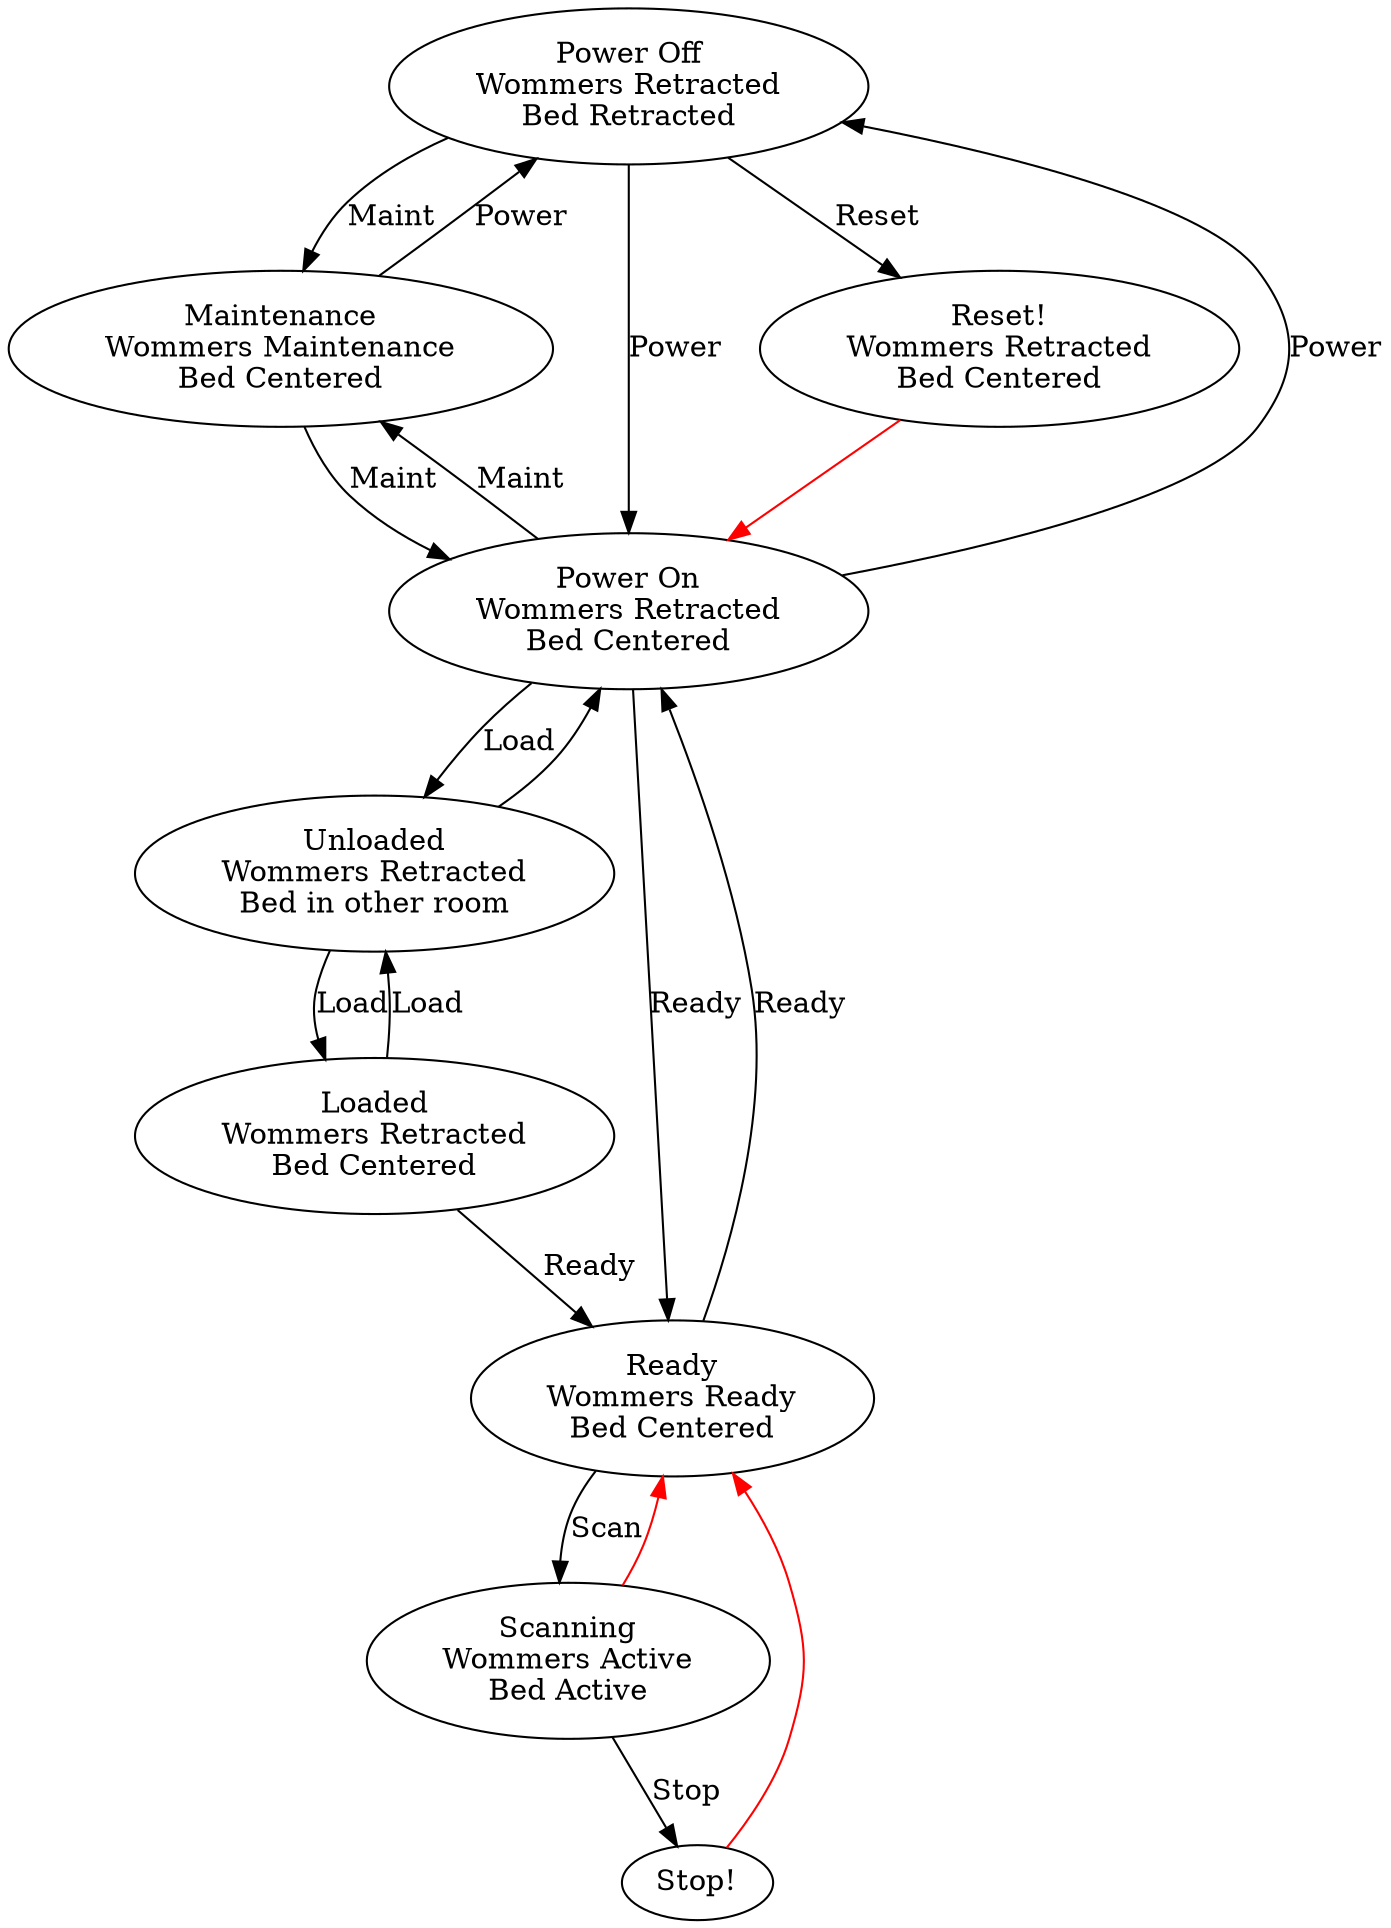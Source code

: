 digraph tetsuo {

Off [label="Power Off\nWommers Retracted\nBed Retracted"];
Maint [label="Maintenance\nWommers Maintenance\nBed Centered"];
On [label="Power On\nWommers Retracted\nBed Centered"];
Unload [label="Unloaded\nWommers Retracted\nBed in other room"];
Load [label="Loaded\nWommers Retracted\nBed Centered"];
Ready [label="Ready\nWommers Ready\nBed Centered"];
Scan [label="Scanning\nWommers Active\nBed Active"];
Reset [label="Reset!\nWommers Retracted\nBed Centered"];
Stop [label="Stop!"];

Off -> On [label="Power"]
Off -> Reset [label="Reset"]
Off -> Maint [label="Maint"]
Maint -> On [label="Maint"]
Maint -> Off [label="Power"]
On -> Off [label="Power"]
On -> Maint [label="Maint"]
On -> Ready [label="Ready"]
On -> Unload [label="Load"]
Unload -> Load [label="Load"]
Unload -> On
Load -> Unload [label="Load"]
Load -> Ready [label="Ready"]
Ready -> On [label="Ready"]
Ready -> Scan [label="Scan"]
Scan -> Stop [label="Stop"]
Scan -> Ready [color=red]
Reset -> On [color=red]
Stop -> Ready [color=red]
}
